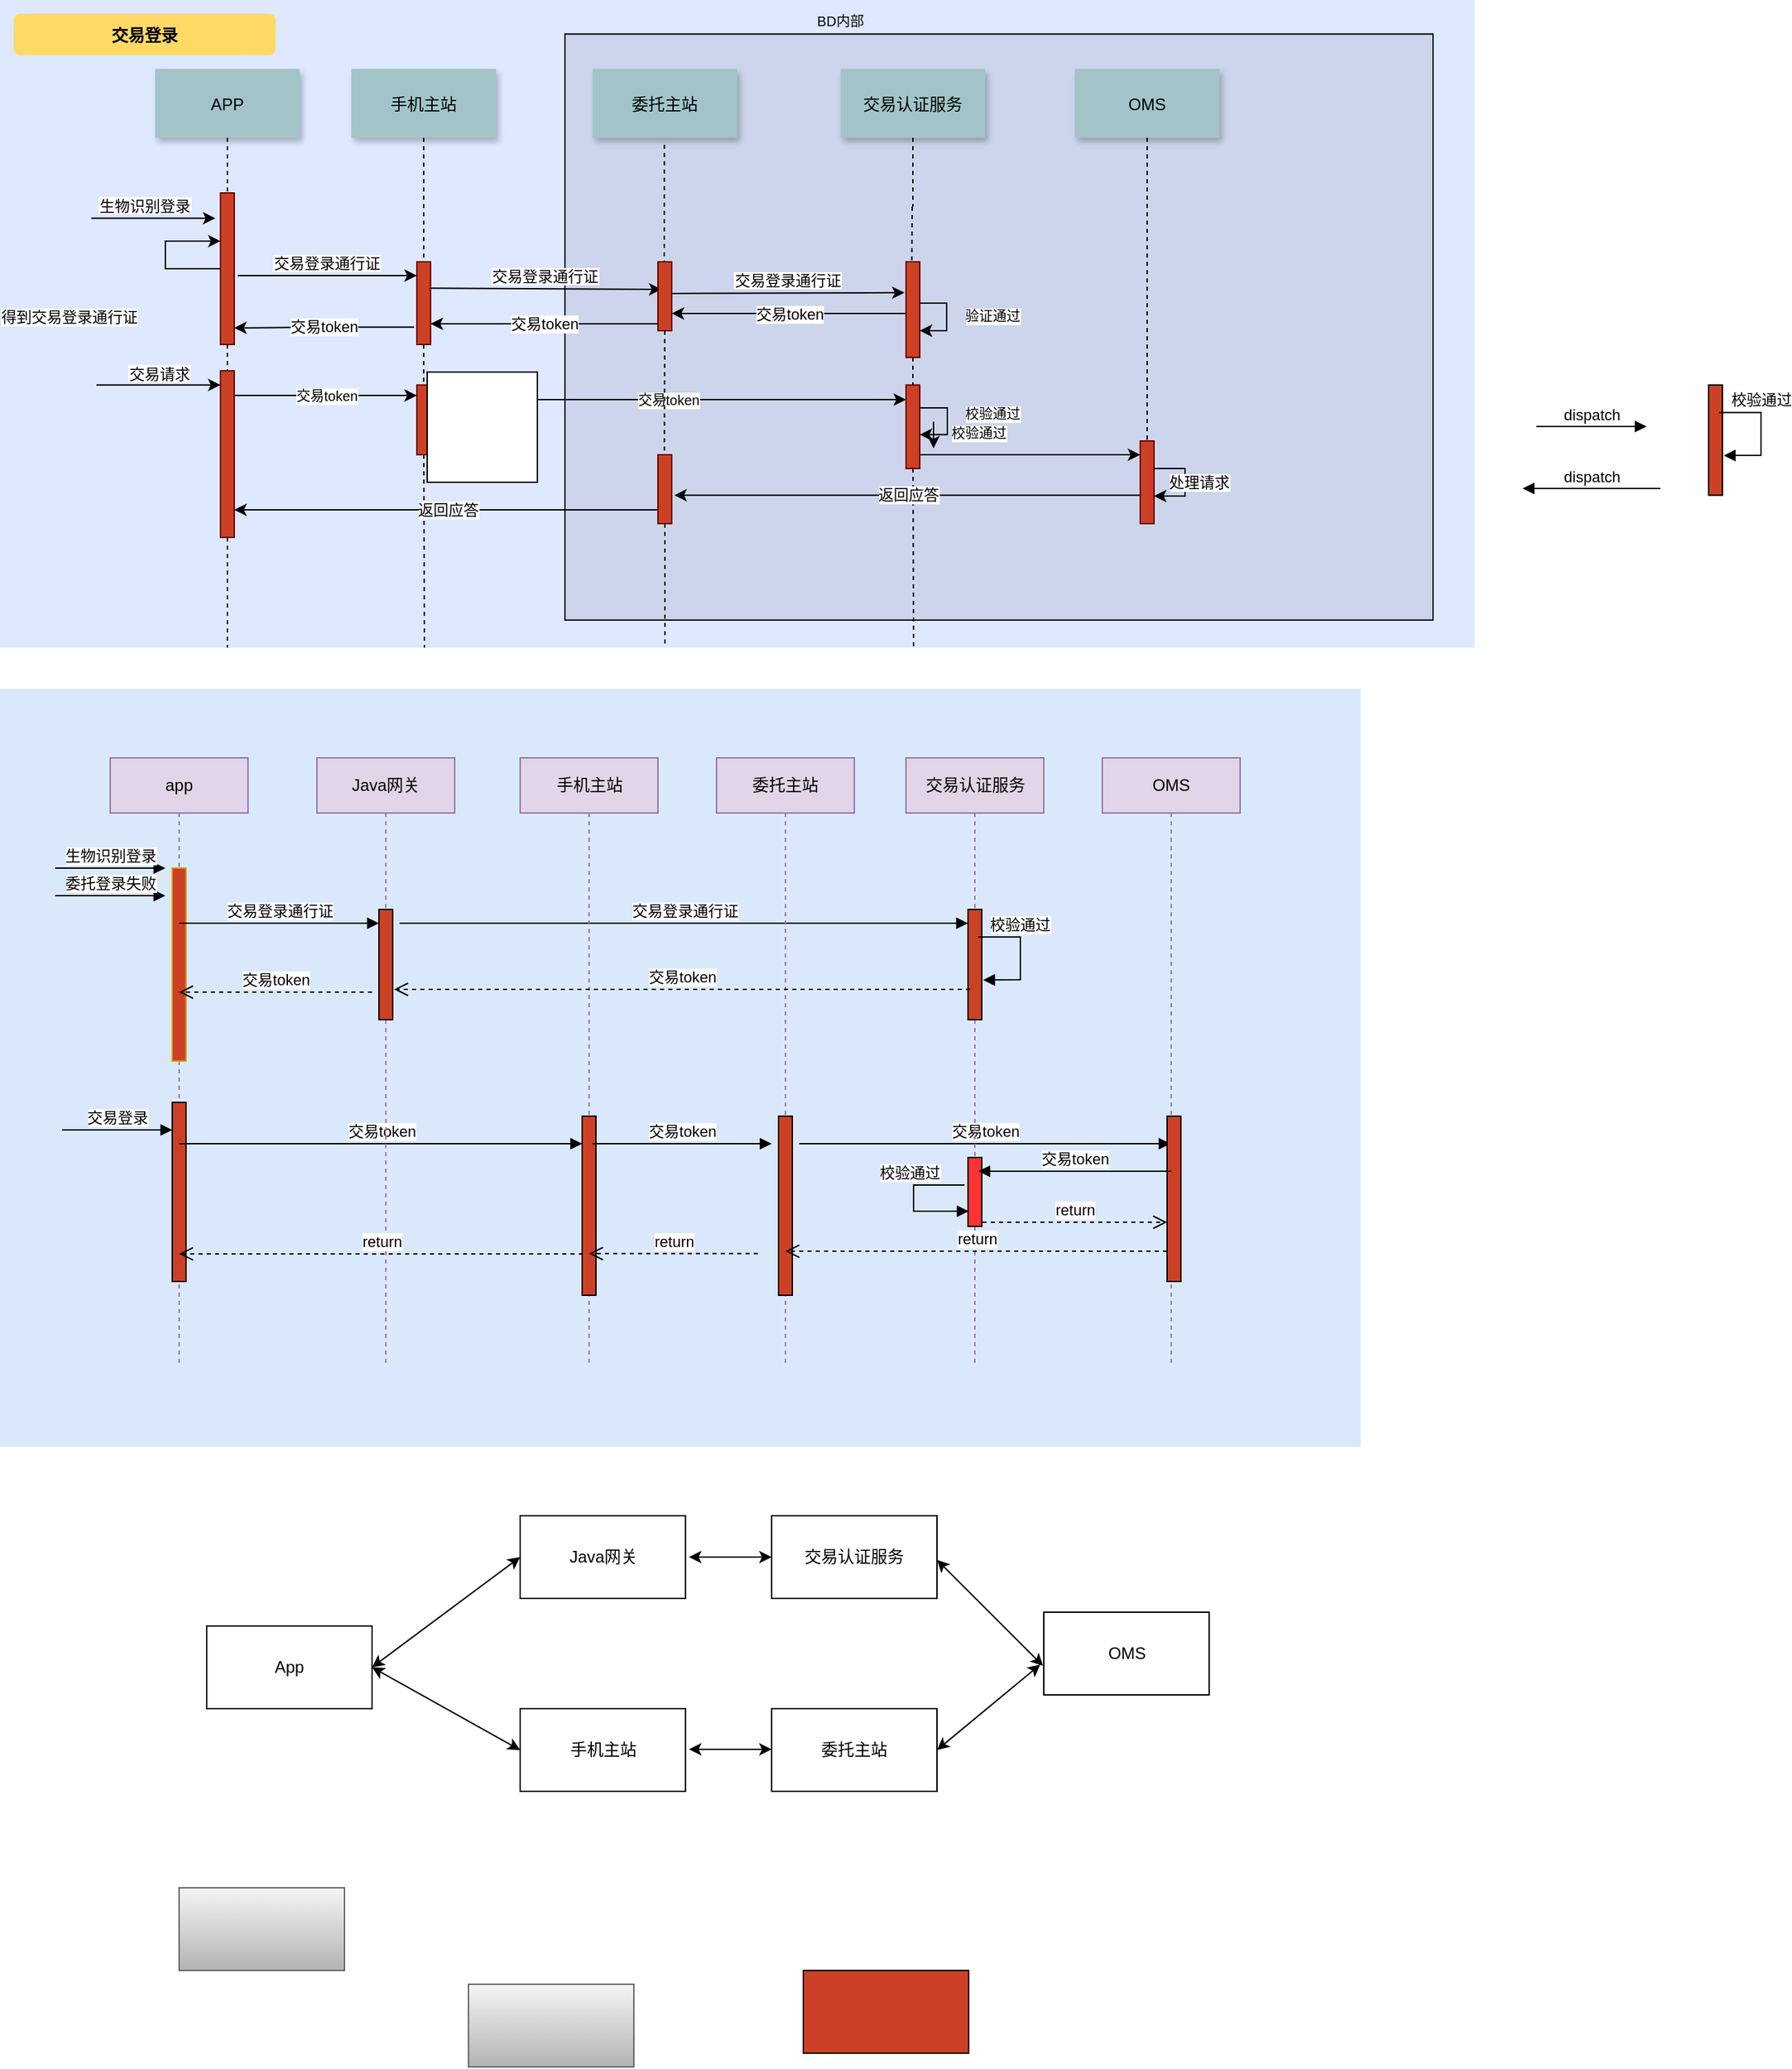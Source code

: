 <mxfile version="20.2.5" type="github">
  <diagram id="kgpKYQtTHZ0yAKxKKP6v" name="Page-1">
    <mxGraphModel dx="1422" dy="762" grid="1" gridSize="10" guides="1" tooltips="1" connect="1" arrows="1" fold="1" page="1" pageScale="1" pageWidth="850" pageHeight="1100" math="0" shadow="0">
      <root>
        <mxCell id="0" />
        <mxCell id="1" parent="0" />
        <mxCell id="ts17mgXixnLSY8RIgGH4-1" value="" style="fillColor=#DEE8FF;strokeColor=none" vertex="1" parent="1">
          <mxGeometry x="70" y="100" width="1070" height="470" as="geometry" />
        </mxCell>
        <mxCell id="ts17mgXixnLSY8RIgGH4-2" value="" style="fillColor=#CCD5EB" vertex="1" parent="1">
          <mxGeometry x="480" y="124.69" width="630" height="425.31" as="geometry" />
        </mxCell>
        <mxCell id="ts17mgXixnLSY8RIgGH4-3" value="" style="fillColor=#CC4125;strokeColor=#660000" vertex="1" parent="1">
          <mxGeometry x="230" y="240" width="10" height="110" as="geometry" />
        </mxCell>
        <mxCell id="ts17mgXixnLSY8RIgGH4-4" value="生物识别登录" style="edgeStyle=none;verticalLabelPosition=top;verticalAlign=bottom;labelPosition=left;align=right" edge="1" parent="1">
          <mxGeometry x="30" y="54" width="100" height="100" as="geometry">
            <mxPoint x="136.25" y="258.39" as="sourcePoint" />
            <mxPoint x="226.25" y="258.39" as="targetPoint" />
            <mxPoint x="29" as="offset" />
          </mxGeometry>
        </mxCell>
        <mxCell id="ts17mgXixnLSY8RIgGH4-5" value="APP" style="shadow=1;fillColor=#A2C4C9;strokeColor=none" vertex="1" parent="1">
          <mxGeometry x="182.5" y="150" width="105" height="50" as="geometry" />
        </mxCell>
        <mxCell id="ts17mgXixnLSY8RIgGH4-6" value="" style="fillColor=#CC4125;strokeColor=#660000" vertex="1" parent="1">
          <mxGeometry x="372.5" y="290" width="10" height="60" as="geometry" />
        </mxCell>
        <mxCell id="ts17mgXixnLSY8RIgGH4-7" value="手机主站" style="shadow=1;fillColor=#A2C4C9;strokeColor=none" vertex="1" parent="1">
          <mxGeometry x="325" y="150" width="105" height="50" as="geometry" />
        </mxCell>
        <mxCell id="ts17mgXixnLSY8RIgGH4-8" value="" style="edgeStyle=none;endArrow=none;dashed=1" edge="1" parent="1" source="ts17mgXixnLSY8RIgGH4-7" target="ts17mgXixnLSY8RIgGH4-6">
          <mxGeometry x="302.335" y="255" width="100" height="100" as="geometry">
            <mxPoint x="377.259" y="200" as="sourcePoint" />
            <mxPoint x="377.576" y="255" as="targetPoint" />
          </mxGeometry>
        </mxCell>
        <mxCell id="ts17mgXixnLSY8RIgGH4-9" value="交易登录通行证" style="edgeStyle=none;verticalLabelPosition=top;verticalAlign=bottom" edge="1" parent="1">
          <mxGeometry x="252.5" y="212.5" width="100" height="100" as="geometry">
            <mxPoint x="242.5" y="300" as="sourcePoint" />
            <mxPoint x="372.5" y="300" as="targetPoint" />
          </mxGeometry>
        </mxCell>
        <mxCell id="ts17mgXixnLSY8RIgGH4-10" value="OMS" style="shadow=1;fillColor=#A2C4C9;strokeColor=none" vertex="1" parent="1">
          <mxGeometry x="850" y="150" width="105" height="50" as="geometry" />
        </mxCell>
        <mxCell id="ts17mgXixnLSY8RIgGH4-11" value="" style="edgeStyle=none;endArrow=none;dashed=1;startArrow=none;entryX=0.5;entryY=0;entryDx=0;entryDy=0;" edge="1" parent="1" source="ts17mgXixnLSY8RIgGH4-10" target="ts17mgXixnLSY8RIgGH4-43">
          <mxGeometry x="827.335" y="255" width="100" height="100" as="geometry">
            <mxPoint x="902.5" y="270.004" as="sourcePoint" />
            <mxPoint x="902.5" y="379.394" as="targetPoint" />
          </mxGeometry>
        </mxCell>
        <mxCell id="ts17mgXixnLSY8RIgGH4-12" value="" style="edgeStyle=elbowEdgeStyle;elbow=horizontal;endArrow=none;dashed=1" edge="1" parent="1" source="ts17mgXixnLSY8RIgGH4-5" target="ts17mgXixnLSY8RIgGH4-3">
          <mxGeometry x="260" y="400" width="100" height="100" as="geometry">
            <mxPoint x="260" y="500" as="sourcePoint" />
            <mxPoint x="360" y="400" as="targetPoint" />
          </mxGeometry>
        </mxCell>
        <mxCell id="ts17mgXixnLSY8RIgGH4-13" value="" style="edgeStyle=elbowEdgeStyle;elbow=horizontal;endArrow=none;dashed=1" edge="1" parent="1">
          <mxGeometry x="1032.259" y="330" width="100" height="100" as="geometry">
            <mxPoint x="902.259" y="419.394" as="sourcePoint" />
            <mxPoint x="902.259" y="460" as="targetPoint" />
            <Array as="points">
              <mxPoint x="902.259" y="440" />
            </Array>
          </mxGeometry>
        </mxCell>
        <mxCell id="ts17mgXixnLSY8RIgGH4-14" value="" style="edgeStyle=none;dashed=1;endArrow=none;startArrow=none;" edge="1" parent="1" source="ts17mgXixnLSY8RIgGH4-26">
          <mxGeometry x="80" y="390" width="100" height="100" as="geometry">
            <mxPoint x="80" y="490" as="sourcePoint" />
            <mxPoint x="235" y="570" as="targetPoint" />
          </mxGeometry>
        </mxCell>
        <mxCell id="ts17mgXixnLSY8RIgGH4-15" value="" style="edgeStyle=none;endArrow=none;dashed=1;startArrow=none;" edge="1" parent="1" source="ts17mgXixnLSY8RIgGH4-30">
          <mxGeometry x="406.571" y="429.697" width="100" height="100" as="geometry">
            <mxPoint x="481.736" y="374.697" as="sourcePoint" />
            <mxPoint x="378" y="570" as="targetPoint" />
          </mxGeometry>
        </mxCell>
        <mxCell id="ts17mgXixnLSY8RIgGH4-16" value="交易认证服务" style="shadow=1;fillColor=#A2C4C9;strokeColor=none" vertex="1" parent="1">
          <mxGeometry x="680" y="150" width="105" height="50" as="geometry" />
        </mxCell>
        <mxCell id="ts17mgXixnLSY8RIgGH4-17" value="" style="edgeStyle=none;endArrow=none;dashed=1;startArrow=none;" edge="1" parent="1" source="ts17mgXixnLSY8RIgGH4-33">
          <mxGeometry x="731.571" y="300" width="100" height="100" as="geometry">
            <mxPoint x="780" y="205" as="sourcePoint" />
            <mxPoint x="733" y="570" as="targetPoint" />
          </mxGeometry>
        </mxCell>
        <mxCell id="ts17mgXixnLSY8RIgGH4-18" value="交易登录" style="rounded=1;fontStyle=1;fillColor=#FFD966;strokeColor=none" vertex="1" parent="1">
          <mxGeometry x="80" y="110" width="190" height="30" as="geometry" />
        </mxCell>
        <mxCell id="ts17mgXixnLSY8RIgGH4-19" value="" style="edgeStyle=none;endArrow=none;dashed=1" edge="1" parent="1" source="ts17mgXixnLSY8RIgGH4-16">
          <mxGeometry x="551.571" y="300" width="100" height="100" as="geometry">
            <mxPoint x="732.5" y="200" as="sourcePoint" />
            <mxPoint x="732.5" y="250.004" as="targetPoint" />
          </mxGeometry>
        </mxCell>
        <mxCell id="ts17mgXixnLSY8RIgGH4-20" value="交易token" style="edgeStyle=orthogonalEdgeStyle;rounded=0;orthogonalLoop=1;jettySize=auto;html=1;entryX=1;entryY=0.75;entryDx=0;entryDy=0;" edge="1" parent="1" source="ts17mgXixnLSY8RIgGH4-21" target="ts17mgXixnLSY8RIgGH4-46">
          <mxGeometry relative="1" as="geometry">
            <Array as="points">
              <mxPoint x="733" y="330" />
              <mxPoint x="733" y="328" />
            </Array>
          </mxGeometry>
        </mxCell>
        <mxCell id="ts17mgXixnLSY8RIgGH4-21" value="" style="fillColor=#CC4125;strokeColor=#660000" vertex="1" parent="1">
          <mxGeometry x="727.5" y="290" width="10" height="69.39" as="geometry" />
        </mxCell>
        <mxCell id="ts17mgXixnLSY8RIgGH4-22" value="" style="edgeStyle=none;endArrow=none;dashed=1;startArrow=none;" edge="1" parent="1">
          <mxGeometry x="550.571" y="300" width="100" height="100" as="geometry">
            <mxPoint x="732" y="250" as="sourcePoint" />
            <mxPoint x="731.732" y="290" as="targetPoint" />
          </mxGeometry>
        </mxCell>
        <mxCell id="ts17mgXixnLSY8RIgGH4-23" value="交易登录通行证" style="edgeStyle=none;verticalLabelPosition=top;verticalAlign=bottom;exitX=0.912;exitY=0.319;exitDx=0;exitDy=0;exitPerimeter=0;" edge="1" parent="1" source="ts17mgXixnLSY8RIgGH4-6">
          <mxGeometry x="387.5" y="226.89" width="100" height="100" as="geometry">
            <mxPoint x="385" y="325" as="sourcePoint" />
            <mxPoint x="550" y="310" as="targetPoint" />
          </mxGeometry>
        </mxCell>
        <mxCell id="ts17mgXixnLSY8RIgGH4-24" value="验证通过" style="edgeStyle=orthogonalEdgeStyle;rounded=0;orthogonalLoop=1;jettySize=auto;html=1;fontSize=10;" edge="1" parent="1" source="ts17mgXixnLSY8RIgGH4-21" target="ts17mgXixnLSY8RIgGH4-21">
          <mxGeometry x="-0.033" y="33" relative="1" as="geometry">
            <Array as="points">
              <mxPoint x="757" y="320" />
              <mxPoint x="757" y="340" />
            </Array>
            <mxPoint as="offset" />
          </mxGeometry>
        </mxCell>
        <mxCell id="ts17mgXixnLSY8RIgGH4-25" value="交易token" style="edgeStyle=orthogonalEdgeStyle;rounded=0;orthogonalLoop=1;jettySize=auto;html=1;fontSize=10;" edge="1" parent="1">
          <mxGeometry relative="1" as="geometry">
            <mxPoint x="240" y="387" as="sourcePoint" />
            <mxPoint x="372.5" y="387" as="targetPoint" />
            <Array as="points">
              <mxPoint x="280" y="387" />
              <mxPoint x="280" y="387" />
            </Array>
          </mxGeometry>
        </mxCell>
        <mxCell id="ts17mgXixnLSY8RIgGH4-26" value="" style="fillColor=#CC4125;strokeColor=#660000" vertex="1" parent="1">
          <mxGeometry x="230" y="369.09" width="10" height="120.91" as="geometry" />
        </mxCell>
        <mxCell id="ts17mgXixnLSY8RIgGH4-27" value="" style="edgeStyle=none;dashed=1;endArrow=none;" edge="1" parent="1" source="ts17mgXixnLSY8RIgGH4-3" target="ts17mgXixnLSY8RIgGH4-26">
          <mxGeometry x="80" y="390" width="100" height="100" as="geometry">
            <mxPoint x="235" y="350" as="sourcePoint" />
            <mxPoint x="235" y="450" as="targetPoint" />
          </mxGeometry>
        </mxCell>
        <mxCell id="ts17mgXixnLSY8RIgGH4-28" value="交易请求" style="edgeStyle=none;verticalLabelPosition=top;verticalAlign=bottom;labelPosition=left;align=right" edge="1" parent="1">
          <mxGeometry x="30" y="90" width="100" height="100" as="geometry">
            <mxPoint x="140" y="379.39" as="sourcePoint" />
            <mxPoint x="230" y="379.39" as="targetPoint" />
            <mxPoint x="25" y="1" as="offset" />
          </mxGeometry>
        </mxCell>
        <mxCell id="ts17mgXixnLSY8RIgGH4-29" value="交易token" style="edgeStyle=orthogonalEdgeStyle;rounded=0;orthogonalLoop=1;jettySize=auto;html=1;fontSize=10;" edge="1" parent="1" source="ts17mgXixnLSY8RIgGH4-30" target="ts17mgXixnLSY8RIgGH4-33">
          <mxGeometry relative="1" as="geometry">
            <mxPoint x="690" y="390" as="targetPoint" />
            <Array as="points">
              <mxPoint x="590" y="390" />
              <mxPoint x="590" y="390" />
            </Array>
          </mxGeometry>
        </mxCell>
        <mxCell id="ts17mgXixnLSY8RIgGH4-30" value="" style="fillColor=#CC4125;strokeColor=#660000" vertex="1" parent="1">
          <mxGeometry x="372.5" y="379.39" width="10" height="50.61" as="geometry" />
        </mxCell>
        <mxCell id="ts17mgXixnLSY8RIgGH4-31" value="" style="edgeStyle=none;endArrow=none;dashed=1" edge="1" parent="1" source="ts17mgXixnLSY8RIgGH4-6" target="ts17mgXixnLSY8RIgGH4-30">
          <mxGeometry x="406.571" y="429.697" width="100" height="100" as="geometry">
            <mxPoint x="377.5" y="340" as="sourcePoint" />
            <mxPoint x="377.5" y="554.167" as="targetPoint" />
          </mxGeometry>
        </mxCell>
        <mxCell id="ts17mgXixnLSY8RIgGH4-32" style="edgeStyle=orthogonalEdgeStyle;rounded=0;orthogonalLoop=1;jettySize=auto;html=1;" edge="1" parent="1" source="ts17mgXixnLSY8RIgGH4-33" target="ts17mgXixnLSY8RIgGH4-43">
          <mxGeometry relative="1" as="geometry">
            <Array as="points">
              <mxPoint x="860" y="430" />
              <mxPoint x="860" y="430" />
            </Array>
          </mxGeometry>
        </mxCell>
        <mxCell id="ts17mgXixnLSY8RIgGH4-33" value="" style="fillColor=#CC4125;strokeColor=#660000" vertex="1" parent="1">
          <mxGeometry x="727.5" y="379.39" width="10" height="60.61" as="geometry" />
        </mxCell>
        <mxCell id="ts17mgXixnLSY8RIgGH4-34" value="" style="edgeStyle=none;endArrow=none;dashed=1;startArrow=none;" edge="1" parent="1" source="ts17mgXixnLSY8RIgGH4-21" target="ts17mgXixnLSY8RIgGH4-33">
          <mxGeometry x="551.571" y="300" width="100" height="100" as="geometry">
            <mxPoint x="732.5" y="359.394" as="sourcePoint" />
            <mxPoint x="732.5" y="630" as="targetPoint" />
          </mxGeometry>
        </mxCell>
        <mxCell id="ts17mgXixnLSY8RIgGH4-35" value="校验通过" style="edgeStyle=orthogonalEdgeStyle;rounded=0;orthogonalLoop=1;jettySize=auto;html=1;entryX=1;entryY=0.75;entryDx=0;entryDy=0;fontSize=10;" edge="1" parent="1">
          <mxGeometry x="-0.192" y="32" relative="1" as="geometry">
            <mxPoint x="737.5" y="395.99" as="sourcePoint" />
            <mxPoint x="737.5" y="415.384" as="targetPoint" />
            <Array as="points">
              <mxPoint x="757.5" y="395.99" />
              <mxPoint x="757.5" y="414.99" />
            </Array>
            <mxPoint as="offset" />
          </mxGeometry>
        </mxCell>
        <mxCell id="ts17mgXixnLSY8RIgGH4-36" value="BD内部" style="text;html=1;strokeColor=none;fillColor=none;align=center;verticalAlign=middle;whiteSpace=wrap;rounded=0;fontSize=10;" vertex="1" parent="1">
          <mxGeometry x="640" y="100" width="80" height="30" as="geometry" />
        </mxCell>
        <mxCell id="ts17mgXixnLSY8RIgGH4-37" value="委托主站" style="shadow=1;fillColor=#A2C4C9;strokeColor=none" vertex="1" parent="1">
          <mxGeometry x="500" y="150" width="105" height="50" as="geometry" />
        </mxCell>
        <mxCell id="ts17mgXixnLSY8RIgGH4-38" value="得到交易登录通行证" style="edgeStyle=orthogonalEdgeStyle;rounded=0;orthogonalLoop=1;jettySize=auto;html=1;entryX=0.003;entryY=0.318;entryDx=0;entryDy=0;entryPerimeter=0;" edge="1" parent="1" source="ts17mgXixnLSY8RIgGH4-3" target="ts17mgXixnLSY8RIgGH4-3">
          <mxGeometry x="-0.2" y="78" relative="1" as="geometry">
            <Array as="points">
              <mxPoint x="190" y="295.0" />
              <mxPoint x="190" y="275" />
            </Array>
            <mxPoint x="8" y="35" as="offset" />
          </mxGeometry>
        </mxCell>
        <mxCell id="ts17mgXixnLSY8RIgGH4-39" value="" style="edgeStyle=none;endArrow=none;dashed=1;entryX=0.451;entryY=1;entryDx=0;entryDy=0;entryPerimeter=0;startArrow=none;" edge="1" parent="1" source="ts17mgXixnLSY8RIgGH4-50" target="ts17mgXixnLSY8RIgGH4-1">
          <mxGeometry x="476.995" y="260" width="100" height="100" as="geometry">
            <mxPoint x="552.16" y="205" as="sourcePoint" />
            <mxPoint x="552.16" y="295" as="targetPoint" />
          </mxGeometry>
        </mxCell>
        <mxCell id="ts17mgXixnLSY8RIgGH4-40" value="" style="edgeStyle=none;endArrow=none;dashed=1;entryX=0.451;entryY=1;entryDx=0;entryDy=0;entryPerimeter=0;" edge="1" parent="1" target="ts17mgXixnLSY8RIgGH4-46">
          <mxGeometry x="476.995" y="260" width="100" height="100" as="geometry">
            <mxPoint x="552.16" y="205" as="sourcePoint" />
            <mxPoint x="552.57" y="630" as="targetPoint" />
          </mxGeometry>
        </mxCell>
        <mxCell id="ts17mgXixnLSY8RIgGH4-41" value="交易登录通行证" style="edgeStyle=none;verticalLabelPosition=top;verticalAlign=bottom;entryX=-0.111;entryY=0.323;entryDx=0;entryDy=0;entryPerimeter=0;" edge="1" parent="1" target="ts17mgXixnLSY8RIgGH4-21">
          <mxGeometry x="560" y="214.89" width="100" height="100" as="geometry">
            <mxPoint x="557.5" y="313" as="sourcePoint" />
            <mxPoint x="727.5" y="315.347" as="targetPoint" />
          </mxGeometry>
        </mxCell>
        <mxCell id="ts17mgXixnLSY8RIgGH4-42" value="返回应答" style="edgeStyle=orthogonalEdgeStyle;rounded=0;orthogonalLoop=1;jettySize=auto;html=1;entryX=1.19;entryY=0.588;entryDx=0;entryDy=0;entryPerimeter=0;" edge="1" parent="1" source="ts17mgXixnLSY8RIgGH4-43" target="ts17mgXixnLSY8RIgGH4-50">
          <mxGeometry relative="1" as="geometry">
            <mxPoint x="553" y="460" as="targetPoint" />
            <Array as="points">
              <mxPoint x="670" y="460" />
            </Array>
          </mxGeometry>
        </mxCell>
        <mxCell id="ts17mgXixnLSY8RIgGH4-43" value="" style="fillColor=#CC4125;strokeColor=#660000" vertex="1" parent="1">
          <mxGeometry x="897.5" y="420" width="10" height="60" as="geometry" />
        </mxCell>
        <mxCell id="ts17mgXixnLSY8RIgGH4-44" value="处理请求" style="edgeStyle=orthogonalEdgeStyle;rounded=0;orthogonalLoop=1;jettySize=auto;html=1;" edge="1" parent="1" source="ts17mgXixnLSY8RIgGH4-43" target="ts17mgXixnLSY8RIgGH4-43">
          <mxGeometry y="10" relative="1" as="geometry">
            <Array as="points">
              <mxPoint x="930" y="440" />
            </Array>
            <mxPoint as="offset" />
          </mxGeometry>
        </mxCell>
        <mxCell id="ts17mgXixnLSY8RIgGH4-45" value="交易token" style="edgeStyle=orthogonalEdgeStyle;rounded=0;orthogonalLoop=1;jettySize=auto;html=1;entryX=1;entryY=0.75;entryDx=0;entryDy=0;" edge="1" parent="1" source="ts17mgXixnLSY8RIgGH4-46" target="ts17mgXixnLSY8RIgGH4-6">
          <mxGeometry relative="1" as="geometry">
            <Array as="points">
              <mxPoint x="500" y="335" />
              <mxPoint x="500" y="335" />
            </Array>
          </mxGeometry>
        </mxCell>
        <mxCell id="ts17mgXixnLSY8RIgGH4-46" value="" style="fillColor=#CC4125;strokeColor=#660000" vertex="1" parent="1">
          <mxGeometry x="547.5" y="290" width="10" height="50" as="geometry" />
        </mxCell>
        <mxCell id="ts17mgXixnLSY8RIgGH4-47" value="交易token" style="edgeStyle=orthogonalEdgeStyle;rounded=0;orthogonalLoop=1;jettySize=auto;html=1;entryX=1;entryY=0.75;entryDx=0;entryDy=0;exitX=-0.194;exitY=0.788;exitDx=0;exitDy=0;exitPerimeter=0;" edge="1" parent="1">
          <mxGeometry relative="1" as="geometry">
            <mxPoint x="370.56" y="337.4" as="sourcePoint" />
            <mxPoint x="240" y="338" as="targetPoint" />
            <Array as="points">
              <mxPoint x="305" y="337" />
              <mxPoint x="240" y="338" />
            </Array>
          </mxGeometry>
        </mxCell>
        <mxCell id="ts17mgXixnLSY8RIgGH4-48" value="" style="edgeStyle=none;endArrow=none;dashed=1;entryX=0.451;entryY=1;entryDx=0;entryDy=0;entryPerimeter=0;startArrow=none;" edge="1" parent="1" source="ts17mgXixnLSY8RIgGH4-46" target="ts17mgXixnLSY8RIgGH4-50">
          <mxGeometry x="476.995" y="260" width="100" height="100" as="geometry">
            <mxPoint x="552.506" y="340" as="sourcePoint" />
            <mxPoint x="552.57" y="630" as="targetPoint" />
          </mxGeometry>
        </mxCell>
        <mxCell id="ts17mgXixnLSY8RIgGH4-49" value="返回应答" style="edgeStyle=orthogonalEdgeStyle;rounded=0;orthogonalLoop=1;jettySize=auto;html=1;entryX=1;entryY=0.5;entryDx=0;entryDy=0;" edge="1" parent="1">
          <mxGeometry relative="1" as="geometry">
            <mxPoint x="550" y="470" as="sourcePoint" />
            <mxPoint x="240" y="470" as="targetPoint" />
          </mxGeometry>
        </mxCell>
        <mxCell id="ts17mgXixnLSY8RIgGH4-50" value="" style="fillColor=#CC4125;strokeColor=#660000" vertex="1" parent="1">
          <mxGeometry x="547.5" y="430" width="10" height="50" as="geometry" />
        </mxCell>
        <mxCell id="ts17mgXixnLSY8RIgGH4-51" value="" style="whiteSpace=wrap;html=1;aspect=fixed;" vertex="1" parent="1">
          <mxGeometry x="380" y="370" width="80" height="80" as="geometry" />
        </mxCell>
        <mxCell id="ts17mgXixnLSY8RIgGH4-54" value="" style="rounded=0;whiteSpace=wrap;html=1;fillColor=#dae8fc;strokeColor=none;" vertex="1" parent="1">
          <mxGeometry x="70" y="600" width="987.5" height="550" as="geometry" />
        </mxCell>
        <mxCell id="ts17mgXixnLSY8RIgGH4-55" value="app" style="shape=umlLifeline;perimeter=lifelinePerimeter;whiteSpace=wrap;html=1;container=1;collapsible=0;recursiveResize=0;outlineConnect=0;strokeColor=#9673a6;fillColor=#e1d5e7;" vertex="1" parent="1">
          <mxGeometry x="150" y="650" width="100" height="440" as="geometry" />
        </mxCell>
        <mxCell id="ts17mgXixnLSY8RIgGH4-71" value="" style="html=1;points=[];perimeter=orthogonalPerimeter;strokeColor=#d79b00;fillColor=#CC4125;gradientColor=none;" vertex="1" parent="ts17mgXixnLSY8RIgGH4-55">
          <mxGeometry x="45" y="80" width="10" height="140" as="geometry" />
        </mxCell>
        <mxCell id="ts17mgXixnLSY8RIgGH4-75" value="交易登录通行证" style="html=1;verticalAlign=bottom;endArrow=block;rounded=0;" edge="1" parent="ts17mgXixnLSY8RIgGH4-55" target="ts17mgXixnLSY8RIgGH4-74">
          <mxGeometry width="80" relative="1" as="geometry">
            <mxPoint x="50" y="120" as="sourcePoint" />
            <mxPoint x="130" y="120" as="targetPoint" />
            <Array as="points">
              <mxPoint x="120" y="120" />
            </Array>
          </mxGeometry>
        </mxCell>
        <mxCell id="ts17mgXixnLSY8RIgGH4-95" value="委托登录失败" style="html=1;verticalAlign=bottom;endArrow=block;rounded=0;" edge="1" parent="ts17mgXixnLSY8RIgGH4-55">
          <mxGeometry width="80" relative="1" as="geometry">
            <mxPoint x="-40" y="100" as="sourcePoint" />
            <mxPoint x="40" y="100" as="targetPoint" />
          </mxGeometry>
        </mxCell>
        <mxCell id="ts17mgXixnLSY8RIgGH4-96" value="" style="html=1;points=[];perimeter=orthogonalPerimeter;strokeColor=default;fillColor=#CC4125;gradientColor=none;" vertex="1" parent="ts17mgXixnLSY8RIgGH4-55">
          <mxGeometry x="45" y="250" width="10" height="130" as="geometry" />
        </mxCell>
        <mxCell id="ts17mgXixnLSY8RIgGH4-97" value="交易登录" style="html=1;verticalAlign=bottom;endArrow=block;rounded=0;" edge="1" parent="ts17mgXixnLSY8RIgGH4-55">
          <mxGeometry width="80" relative="1" as="geometry">
            <mxPoint x="-35" y="270" as="sourcePoint" />
            <mxPoint x="45" y="270" as="targetPoint" />
          </mxGeometry>
        </mxCell>
        <mxCell id="ts17mgXixnLSY8RIgGH4-98" value="交易token" style="html=1;verticalAlign=bottom;endArrow=block;rounded=0;" edge="1" parent="ts17mgXixnLSY8RIgGH4-55" target="ts17mgXixnLSY8RIgGH4-78">
          <mxGeometry width="80" relative="1" as="geometry">
            <mxPoint x="50" y="280" as="sourcePoint" />
            <mxPoint x="330" y="280" as="targetPoint" />
          </mxGeometry>
        </mxCell>
        <mxCell id="ts17mgXixnLSY8RIgGH4-56" value="Java网关" style="shape=umlLifeline;perimeter=lifelinePerimeter;whiteSpace=wrap;html=1;container=1;collapsible=0;recursiveResize=0;outlineConnect=0;strokeColor=#9673a6;fillColor=#e1d5e7;" vertex="1" parent="1">
          <mxGeometry x="300" y="650" width="100" height="440" as="geometry" />
        </mxCell>
        <mxCell id="ts17mgXixnLSY8RIgGH4-74" value="" style="html=1;points=[];perimeter=orthogonalPerimeter;strokeColor=default;fillColor=#CC4125;gradientColor=none;" vertex="1" parent="ts17mgXixnLSY8RIgGH4-56">
          <mxGeometry x="45" y="110" width="10" height="80" as="geometry" />
        </mxCell>
        <mxCell id="ts17mgXixnLSY8RIgGH4-76" value="交易登录通行证" style="html=1;verticalAlign=bottom;endArrow=block;rounded=0;" edge="1" parent="ts17mgXixnLSY8RIgGH4-56" target="ts17mgXixnLSY8RIgGH4-77">
          <mxGeometry width="80" relative="1" as="geometry">
            <mxPoint x="60" y="120" as="sourcePoint" />
            <mxPoint x="140" y="120" as="targetPoint" />
          </mxGeometry>
        </mxCell>
        <mxCell id="ts17mgXixnLSY8RIgGH4-57" value="手机主站" style="shape=umlLifeline;perimeter=lifelinePerimeter;whiteSpace=wrap;html=1;container=1;collapsible=0;recursiveResize=0;outlineConnect=0;strokeColor=#9673a6;fillColor=#e1d5e7;" vertex="1" parent="1">
          <mxGeometry x="447.5" y="650" width="100" height="440" as="geometry" />
        </mxCell>
        <mxCell id="ts17mgXixnLSY8RIgGH4-78" value="" style="html=1;points=[];perimeter=orthogonalPerimeter;strokeColor=default;fillColor=#CC4125;gradientColor=none;" vertex="1" parent="ts17mgXixnLSY8RIgGH4-57">
          <mxGeometry x="45" y="260" width="10" height="130" as="geometry" />
        </mxCell>
        <mxCell id="ts17mgXixnLSY8RIgGH4-101" value="交易token" style="html=1;verticalAlign=bottom;endArrow=block;rounded=0;" edge="1" parent="ts17mgXixnLSY8RIgGH4-57">
          <mxGeometry width="80" relative="1" as="geometry">
            <mxPoint x="52.5" y="280" as="sourcePoint" />
            <mxPoint x="182.5" y="280" as="targetPoint" />
          </mxGeometry>
        </mxCell>
        <mxCell id="ts17mgXixnLSY8RIgGH4-58" value="委托主站" style="shape=umlLifeline;perimeter=lifelinePerimeter;whiteSpace=wrap;html=1;container=1;collapsible=0;recursiveResize=0;outlineConnect=0;strokeColor=#9673a6;fillColor=#e1d5e7;" vertex="1" parent="1">
          <mxGeometry x="590" y="650" width="100" height="440" as="geometry" />
        </mxCell>
        <mxCell id="ts17mgXixnLSY8RIgGH4-99" value="" style="html=1;points=[];perimeter=orthogonalPerimeter;strokeColor=default;fillColor=#CC4125;gradientColor=none;" vertex="1" parent="ts17mgXixnLSY8RIgGH4-58">
          <mxGeometry x="45" y="260" width="10" height="130" as="geometry" />
        </mxCell>
        <mxCell id="ts17mgXixnLSY8RIgGH4-102" value="交易token" style="html=1;verticalAlign=bottom;endArrow=block;rounded=0;" edge="1" parent="ts17mgXixnLSY8RIgGH4-58" target="ts17mgXixnLSY8RIgGH4-60">
          <mxGeometry width="80" relative="1" as="geometry">
            <mxPoint x="60" y="280" as="sourcePoint" />
            <mxPoint x="140" y="280" as="targetPoint" />
          </mxGeometry>
        </mxCell>
        <mxCell id="ts17mgXixnLSY8RIgGH4-59" value="交易认证服务" style="shape=umlLifeline;perimeter=lifelinePerimeter;whiteSpace=wrap;html=1;container=1;collapsible=0;recursiveResize=0;outlineConnect=0;strokeColor=#9673a6;fillColor=#e1d5e7;" vertex="1" parent="1">
          <mxGeometry x="727.5" y="650" width="100" height="440" as="geometry" />
        </mxCell>
        <mxCell id="ts17mgXixnLSY8RIgGH4-77" value="" style="html=1;points=[[1,0.26,0,3,0],[1,0.26,0,28,0],[1,0.47,0,27,0],[1,0.64,0,1,0],[1,0.64,0,28,0]];perimeter=orthogonalPerimeter;strokeColor=default;fillColor=#CC4125;gradientColor=none;" vertex="1" parent="ts17mgXixnLSY8RIgGH4-59">
          <mxGeometry x="45" y="110" width="10" height="80" as="geometry" />
        </mxCell>
        <mxCell id="ts17mgXixnLSY8RIgGH4-82" value="校验通过" style="html=1;verticalAlign=bottom;endArrow=block;rounded=0;exitX=0.75;exitY=0.25;exitDx=0;exitDy=0;exitPerimeter=0;entryX=1;entryY=0.64;entryDx=1;entryDy=0;entryPerimeter=0;" edge="1" parent="ts17mgXixnLSY8RIgGH4-59" source="ts17mgXixnLSY8RIgGH4-77" target="ts17mgXixnLSY8RIgGH4-77">
          <mxGeometry x="-0.322" width="80" relative="1" as="geometry">
            <mxPoint x="62.5" y="140" as="sourcePoint" />
            <mxPoint x="132.5" y="140" as="targetPoint" />
            <Array as="points">
              <mxPoint x="83" y="130" />
              <mxPoint x="83" y="161" />
            </Array>
            <mxPoint as="offset" />
          </mxGeometry>
        </mxCell>
        <mxCell id="ts17mgXixnLSY8RIgGH4-127" value="" style="html=1;points=[];perimeter=orthogonalPerimeter;strokeColor=default;fillColor=#FF3333;gradientColor=none;" vertex="1" parent="ts17mgXixnLSY8RIgGH4-59">
          <mxGeometry x="45" y="290" width="10" height="50" as="geometry" />
        </mxCell>
        <mxCell id="ts17mgXixnLSY8RIgGH4-131" value="校验通过" style="html=1;verticalAlign=bottom;endArrow=block;rounded=0;entryX=0.05;entryY=0.78;entryDx=0;entryDy=0;entryPerimeter=0;" edge="1" parent="ts17mgXixnLSY8RIgGH4-59" target="ts17mgXixnLSY8RIgGH4-127">
          <mxGeometry x="-0.229" y="-3" width="80" relative="1" as="geometry">
            <mxPoint x="42.5" y="310" as="sourcePoint" />
            <mxPoint x="45" y="340" as="targetPoint" />
            <Array as="points">
              <mxPoint x="5.5" y="310" />
              <mxPoint x="5.5" y="329" />
            </Array>
            <mxPoint as="offset" />
          </mxGeometry>
        </mxCell>
        <mxCell id="ts17mgXixnLSY8RIgGH4-60" value="OMS" style="shape=umlLifeline;perimeter=lifelinePerimeter;whiteSpace=wrap;html=1;container=1;collapsible=0;recursiveResize=0;outlineConnect=0;strokeColor=#9673a6;fillColor=#e1d5e7;" vertex="1" parent="1">
          <mxGeometry x="870" y="650" width="100" height="440" as="geometry" />
        </mxCell>
        <mxCell id="ts17mgXixnLSY8RIgGH4-103" value="" style="html=1;points=[[1,0.26,0,3,0],[1,0.26,0,28,0],[1,0.47,0,27,0],[1,0.64,0,1,0],[1,0.64,0,28,0]];perimeter=orthogonalPerimeter;strokeColor=default;fillColor=#CC4125;gradientColor=none;" vertex="1" parent="ts17mgXixnLSY8RIgGH4-60">
          <mxGeometry x="47" y="260" width="10" height="120" as="geometry" />
        </mxCell>
        <mxCell id="ts17mgXixnLSY8RIgGH4-128" value="交易token" style="html=1;verticalAlign=bottom;endArrow=block;rounded=0;" edge="1" parent="ts17mgXixnLSY8RIgGH4-60">
          <mxGeometry width="80" relative="1" as="geometry">
            <mxPoint x="50" y="300" as="sourcePoint" />
            <mxPoint x="-90" y="300" as="targetPoint" />
          </mxGeometry>
        </mxCell>
        <mxCell id="ts17mgXixnLSY8RIgGH4-73" value="生物识别登录" style="html=1;verticalAlign=bottom;endArrow=block;rounded=0;" edge="1" parent="1">
          <mxGeometry width="80" relative="1" as="geometry">
            <mxPoint x="110" y="730" as="sourcePoint" />
            <mxPoint x="190" y="730" as="targetPoint" />
          </mxGeometry>
        </mxCell>
        <mxCell id="ts17mgXixnLSY8RIgGH4-80" value="校验通过" style="edgeStyle=orthogonalEdgeStyle;rounded=0;orthogonalLoop=1;jettySize=auto;html=1;entryX=1;entryY=0.75;entryDx=0;entryDy=0;fontSize=10;" edge="1" parent="1">
          <mxGeometry x="-0.192" y="32" relative="1" as="geometry">
            <mxPoint x="747.5" y="405.99" as="sourcePoint" />
            <mxPoint x="747.5" y="425.384" as="targetPoint" />
            <mxPoint as="offset" />
          </mxGeometry>
        </mxCell>
        <mxCell id="ts17mgXixnLSY8RIgGH4-87" value="" style="html=1;points=[[1,0.26,0,3,0],[1,0.26,0,28,0],[1,0.47,0,27,0],[1,0.64,0,1,0],[1,0.64,0,28,0]];perimeter=orthogonalPerimeter;strokeColor=default;fillColor=#CC4125;gradientColor=none;" vertex="1" parent="1">
          <mxGeometry x="1310" y="379.39" width="10" height="80" as="geometry" />
        </mxCell>
        <mxCell id="ts17mgXixnLSY8RIgGH4-88" value="校验通过" style="html=1;verticalAlign=bottom;endArrow=block;rounded=0;exitX=0.75;exitY=0.25;exitDx=0;exitDy=0;exitPerimeter=0;entryX=1;entryY=0.64;entryDx=1;entryDy=0;entryPerimeter=0;" edge="1" parent="1" source="ts17mgXixnLSY8RIgGH4-87" target="ts17mgXixnLSY8RIgGH4-87">
          <mxGeometry x="-0.322" width="80" relative="1" as="geometry">
            <mxPoint x="600" y="-240.61" as="sourcePoint" />
            <mxPoint x="670" y="-240.61" as="targetPoint" />
            <Array as="points">
              <mxPoint x="1348" y="399.39" />
              <mxPoint x="1348" y="430.39" />
            </Array>
            <mxPoint as="offset" />
          </mxGeometry>
        </mxCell>
        <mxCell id="ts17mgXixnLSY8RIgGH4-89" value="dispatch" style="html=1;verticalAlign=bottom;endArrow=block;rounded=0;" edge="1" parent="1">
          <mxGeometry width="80" relative="1" as="geometry">
            <mxPoint x="1185" y="409.5" as="sourcePoint" />
            <mxPoint x="1265" y="409.5" as="targetPoint" />
          </mxGeometry>
        </mxCell>
        <mxCell id="ts17mgXixnLSY8RIgGH4-92" value="dispatch" style="html=1;verticalAlign=bottom;endArrow=block;rounded=0;" edge="1" parent="1">
          <mxGeometry width="80" relative="1" as="geometry">
            <mxPoint x="1275" y="454.5" as="sourcePoint" />
            <mxPoint x="1175" y="454.5" as="targetPoint" />
          </mxGeometry>
        </mxCell>
        <mxCell id="ts17mgXixnLSY8RIgGH4-93" value="交易token" style="html=1;verticalAlign=bottom;endArrow=open;dashed=1;endSize=8;rounded=0;exitX=0.15;exitY=0.725;exitDx=0;exitDy=0;exitPerimeter=0;entryX=1.1;entryY=0.725;entryDx=0;entryDy=0;entryPerimeter=0;" edge="1" parent="1" source="ts17mgXixnLSY8RIgGH4-77" target="ts17mgXixnLSY8RIgGH4-74">
          <mxGeometry relative="1" as="geometry">
            <mxPoint x="760" y="820" as="sourcePoint" />
            <mxPoint x="680" y="820" as="targetPoint" />
          </mxGeometry>
        </mxCell>
        <mxCell id="ts17mgXixnLSY8RIgGH4-94" value="交易token" style="html=1;verticalAlign=bottom;endArrow=open;dashed=1;endSize=8;rounded=0;" edge="1" parent="1" target="ts17mgXixnLSY8RIgGH4-55">
          <mxGeometry relative="1" as="geometry">
            <mxPoint x="340" y="820" as="sourcePoint" />
            <mxPoint x="260" y="820" as="targetPoint" />
          </mxGeometry>
        </mxCell>
        <mxCell id="ts17mgXixnLSY8RIgGH4-105" value="return" style="html=1;verticalAlign=bottom;endArrow=open;dashed=1;endSize=8;rounded=0;exitX=0;exitY=0.817;exitDx=0;exitDy=0;exitPerimeter=0;" edge="1" parent="1" source="ts17mgXixnLSY8RIgGH4-103" target="ts17mgXixnLSY8RIgGH4-58">
          <mxGeometry relative="1" as="geometry">
            <mxPoint x="910" y="980" as="sourcePoint" />
            <mxPoint x="830" y="980" as="targetPoint" />
          </mxGeometry>
        </mxCell>
        <mxCell id="ts17mgXixnLSY8RIgGH4-106" value="return" style="html=1;verticalAlign=bottom;endArrow=open;dashed=1;endSize=8;rounded=0;exitX=0.557;exitY=0.745;exitDx=0;exitDy=0;exitPerimeter=0;" edge="1" parent="1" source="ts17mgXixnLSY8RIgGH4-54" target="ts17mgXixnLSY8RIgGH4-57">
          <mxGeometry relative="1" as="geometry">
            <mxPoint x="630" y="980" as="sourcePoint" />
            <mxPoint x="550" y="980" as="targetPoint" />
          </mxGeometry>
        </mxCell>
        <mxCell id="ts17mgXixnLSY8RIgGH4-107" value="return" style="html=1;verticalAlign=bottom;endArrow=open;dashed=1;endSize=8;rounded=0;exitX=0.05;exitY=0.769;exitDx=0;exitDy=0;exitPerimeter=0;" edge="1" parent="1" source="ts17mgXixnLSY8RIgGH4-78" target="ts17mgXixnLSY8RIgGH4-55">
          <mxGeometry relative="1" as="geometry">
            <mxPoint x="490" y="980" as="sourcePoint" />
            <mxPoint x="410" y="980" as="targetPoint" />
          </mxGeometry>
        </mxCell>
        <mxCell id="ts17mgXixnLSY8RIgGH4-108" value="" style="rounded=0;whiteSpace=wrap;html=1;strokeColor=#666666;fillColor=#f5f5f5;gradientColor=#b3b3b3;" vertex="1" parent="1">
          <mxGeometry x="200" y="1470" width="120" height="60" as="geometry" />
        </mxCell>
        <mxCell id="ts17mgXixnLSY8RIgGH4-109" value="" style="rounded=0;whiteSpace=wrap;html=1;strokeColor=#666666;fillColor=#f5f5f5;gradientColor=#b3b3b3;" vertex="1" parent="1">
          <mxGeometry x="410" y="1540" width="120" height="60" as="geometry" />
        </mxCell>
        <mxCell id="ts17mgXixnLSY8RIgGH4-110" value="" style="rounded=0;whiteSpace=wrap;html=1;strokeColor=default;fillColor=#CC4125;gradientColor=none;" vertex="1" parent="1">
          <mxGeometry x="653" y="1530" width="120" height="60" as="geometry" />
        </mxCell>
        <mxCell id="ts17mgXixnLSY8RIgGH4-111" value="App" style="rounded=0;whiteSpace=wrap;html=1;strokeColor=default;fillColor=#FFFFFF;gradientColor=none;" vertex="1" parent="1">
          <mxGeometry x="220" y="1280" width="120" height="60" as="geometry" />
        </mxCell>
        <mxCell id="ts17mgXixnLSY8RIgGH4-112" value="Java网关" style="rounded=0;whiteSpace=wrap;html=1;strokeColor=default;fillColor=#FFFFFF;gradientColor=none;" vertex="1" parent="1">
          <mxGeometry x="447.5" y="1200" width="120" height="60" as="geometry" />
        </mxCell>
        <mxCell id="ts17mgXixnLSY8RIgGH4-113" value="手机主站" style="rounded=0;whiteSpace=wrap;html=1;strokeColor=default;fillColor=#FFFFFF;gradientColor=none;" vertex="1" parent="1">
          <mxGeometry x="447.5" y="1340" width="120" height="60" as="geometry" />
        </mxCell>
        <mxCell id="ts17mgXixnLSY8RIgGH4-114" value="委托主站" style="rounded=0;whiteSpace=wrap;html=1;strokeColor=default;fillColor=#FFFFFF;gradientColor=none;" vertex="1" parent="1">
          <mxGeometry x="630" y="1340" width="120" height="60" as="geometry" />
        </mxCell>
        <mxCell id="ts17mgXixnLSY8RIgGH4-115" value="交易认证服务" style="rounded=0;whiteSpace=wrap;html=1;strokeColor=default;fillColor=#FFFFFF;gradientColor=none;" vertex="1" parent="1">
          <mxGeometry x="630" y="1200" width="120" height="60" as="geometry" />
        </mxCell>
        <mxCell id="ts17mgXixnLSY8RIgGH4-116" value="OMS" style="rounded=0;whiteSpace=wrap;html=1;strokeColor=default;fillColor=#FFFFFF;gradientColor=none;" vertex="1" parent="1">
          <mxGeometry x="827.5" y="1270" width="120" height="60" as="geometry" />
        </mxCell>
        <mxCell id="ts17mgXixnLSY8RIgGH4-120" value="" style="endArrow=classic;startArrow=classic;html=1;rounded=0;entryX=0;entryY=0.5;entryDx=0;entryDy=0;" edge="1" parent="1" target="ts17mgXixnLSY8RIgGH4-112">
          <mxGeometry width="50" height="50" relative="1" as="geometry">
            <mxPoint x="340" y="1310" as="sourcePoint" />
            <mxPoint x="390" y="1260" as="targetPoint" />
          </mxGeometry>
        </mxCell>
        <mxCell id="ts17mgXixnLSY8RIgGH4-121" value="" style="endArrow=classic;startArrow=classic;html=1;rounded=0;entryX=0;entryY=0.5;entryDx=0;entryDy=0;exitX=1;exitY=0.5;exitDx=0;exitDy=0;" edge="1" parent="1" source="ts17mgXixnLSY8RIgGH4-111" target="ts17mgXixnLSY8RIgGH4-113">
          <mxGeometry width="50" height="50" relative="1" as="geometry">
            <mxPoint x="370" y="1380" as="sourcePoint" />
            <mxPoint x="420" y="1330" as="targetPoint" />
          </mxGeometry>
        </mxCell>
        <mxCell id="ts17mgXixnLSY8RIgGH4-122" value="" style="endArrow=classic;startArrow=classic;html=1;rounded=0;" edge="1" parent="1">
          <mxGeometry width="50" height="50" relative="1" as="geometry">
            <mxPoint x="570" y="1230" as="sourcePoint" />
            <mxPoint x="630" y="1230" as="targetPoint" />
          </mxGeometry>
        </mxCell>
        <mxCell id="ts17mgXixnLSY8RIgGH4-123" value="" style="endArrow=classic;startArrow=classic;html=1;rounded=0;" edge="1" parent="1">
          <mxGeometry width="50" height="50" relative="1" as="geometry">
            <mxPoint x="570" y="1369.5" as="sourcePoint" />
            <mxPoint x="630" y="1369.5" as="targetPoint" />
          </mxGeometry>
        </mxCell>
        <mxCell id="ts17mgXixnLSY8RIgGH4-124" value="" style="endArrow=classic;startArrow=classic;html=1;rounded=0;entryX=-0.021;entryY=0.633;entryDx=0;entryDy=0;entryPerimeter=0;exitX=1;exitY=0.5;exitDx=0;exitDy=0;" edge="1" parent="1" source="ts17mgXixnLSY8RIgGH4-114" target="ts17mgXixnLSY8RIgGH4-116">
          <mxGeometry width="50" height="50" relative="1" as="geometry">
            <mxPoint x="760" y="1380" as="sourcePoint" />
            <mxPoint x="810" y="1330" as="targetPoint" />
          </mxGeometry>
        </mxCell>
        <mxCell id="ts17mgXixnLSY8RIgGH4-126" value="" style="endArrow=classic;startArrow=classic;html=1;rounded=0;entryX=-0.004;entryY=0.65;entryDx=0;entryDy=0;entryPerimeter=0;exitX=1;exitY=0.5;exitDx=0;exitDy=0;" edge="1" parent="1" target="ts17mgXixnLSY8RIgGH4-116">
          <mxGeometry width="50" height="50" relative="1" as="geometry">
            <mxPoint x="750" y="1232.02" as="sourcePoint" />
            <mxPoint x="824.98" y="1170" as="targetPoint" />
          </mxGeometry>
        </mxCell>
        <mxCell id="ts17mgXixnLSY8RIgGH4-129" value="return" style="html=1;verticalAlign=bottom;endArrow=open;dashed=1;endSize=8;rounded=0;exitX=1.05;exitY=0.94;exitDx=0;exitDy=0;exitPerimeter=0;" edge="1" parent="1" source="ts17mgXixnLSY8RIgGH4-127" target="ts17mgXixnLSY8RIgGH4-103">
          <mxGeometry relative="1" as="geometry">
            <mxPoint x="785" y="960" as="sourcePoint" />
            <mxPoint x="865" y="960" as="targetPoint" />
          </mxGeometry>
        </mxCell>
      </root>
    </mxGraphModel>
  </diagram>
</mxfile>
